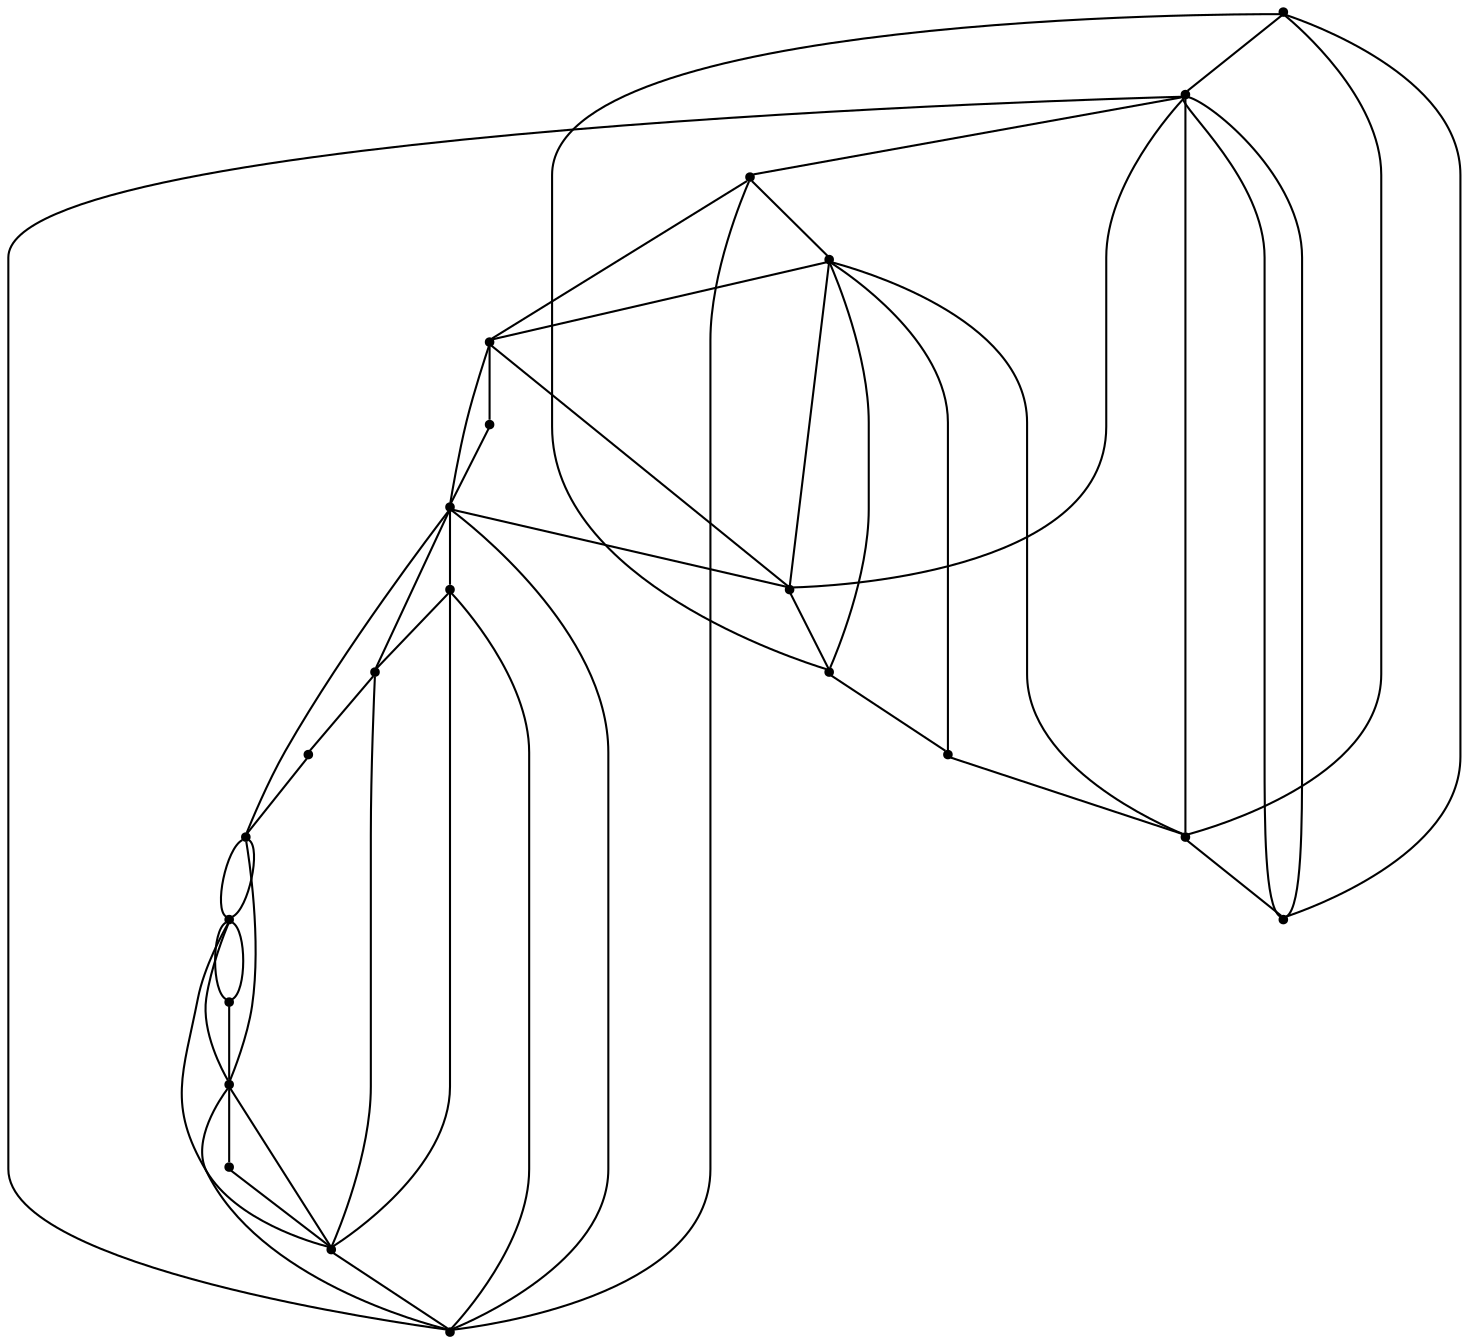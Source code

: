 graph {
  node [shape=point,comment="{\"directed\":false,\"doi\":\"10.1007/978-3-642-36763-2_8\",\"figure\":\"1 (3)\"}"]

  v0 [pos="1179.592100456571,689.6613781653883"]
  v1 [pos="1166.9078930056298,672.2252313836268"]
  v2 [pos="1142.68219978232,651.6424617203811"]
  v3 [pos="1050.4698315830003,713.1568914974816"]
  v4 [pos="1034.0747133409595,711.165166457189"]
  v5 [pos="1267.693107418259,773.5168049655485"]
  v6 [pos="1266.4338580954507,653.6012478177305"]
  v7 [pos="1126.73315050765,629.7015647533053"]
  v8 [pos="1239.923103259941,746.1160556451871"]
  v9 [pos="1226.938780658652,696.5373507104663"]
  v10 [pos="1213.8126079984906,728.3093139609664"]
  v11 [pos="1178.7540430555996,737.0397871469705"]
  v12 [pos="1173.9630485688654,778.0050220906983"]
  v13 [pos="1163.647250376288,765.9739142089072"]
  v14 [pos="1133.4463898491408,795.7410531483688"]
  v15 [pos="1023.6213279080541,750.0546121085562"]
  v16 [pos="1090.7447821288492,750.4753149010527"]
  v17 [pos="1112.6105281067269,716.9909081496561"]
  v18 [pos="1088.2293056307085,669.1329132459141"]
  v19 [pos="1060.76059366965,742.7450918550078"]
  v20 [pos="1055.5485026973151,686.0232146874716"]
  v21 [pos="1024.8805136067049,667.8743658352292"]

  v0 -- v2 [id="-1",pos="1179.592100456571,689.6613781653883 1173.4669073896384,687.6859954191815 1167.842022884241,685.6398384577315 1163.3429042194746,682.7269040228049 1158.8439128030227,679.8180392642266 1155.4705599788872,676.0341305020895 1152.4017123719586,670.8207479226427 1149.337063959417,665.6074289318886 1146.5724670730658,658.9646361238248 1142.68219978232,651.6424617203811"]
  v15 -- v3 [id="-2",pos="1023.6213279080541,750.0546121085562 1033.1531810455092,714.5362574247541 1033.1531810455092,714.5362574247541 1033.1531810455092,714.5362574247541 1038.0608940489515,713.7693777878877 1038.0608940489515,713.7693777878877 1038.0608940489515,713.7693777878877 1038.6779847513524,714.2277250866052 1039.9038950156948,715.1487437151602 1041.588408206412,715.2530291715832 1043.2771205915158,715.3529905968862 1045.4244995271513,714.6402885264054 1050.4698315830003,713.1568914974816"]
  v21 -- v7 [id="-3",pos="1024.8805136067049,667.8743658352292 1126.73315050765,629.7015647533053 1126.73315050765,629.7015647533053 1126.73315050765,629.7015647533053"]
  v4 -- v21 [id="-9",pos="1034.0747133409595,711.165166457189 1024.8805136067049,667.8743658352292 1024.8805136067049,667.8743658352292 1024.8805136067049,667.8743658352292"]
  v15 -- v21 [id="-10",pos="1023.6213279080541,750.0546121085562 1024.8805136067049,667.8743658352292 1024.8805136067049,667.8743658352292 1024.8805136067049,667.8743658352292"]
  v15 -- v3 [id="-11",pos="1023.6213279080541,750.0546121085562 1050.4698315830003,713.1568914974816 1050.4698315830003,713.1568914974816 1050.4698315830003,713.1568914974816"]
  v21 -- v3 [id="-14",pos="1024.8805136067049,667.8743658352292 1050.4698315830003,713.1568914974816 1050.4698315830003,713.1568914974816 1050.4698315830003,713.1568914974816"]
  v3 -- v18 [id="-17",pos="1050.4698315830003,713.1568914974816 1088.2293056307085,669.1329132459141 1088.2293056307085,669.1329132459141 1088.2293056307085,669.1329132459141"]
  v18 -- v7 [id="-20",pos="1088.2293056307085,669.1329132459141 1126.73315050765,629.7015647533053 1126.73315050765,629.7015647533053 1126.73315050765,629.7015647533053"]
  v16 -- v18 [id="-22",pos="1090.7447821288492,750.4753149010527 1088.2293056307085,669.1329132459141 1088.2293056307085,669.1329132459141 1088.2293056307085,669.1329132459141"]
  v5 -- v6 [id="-25",pos="1267.693107418259,773.5168049655485 1266.4338580954507,653.6012478177305 1266.4338580954507,653.6012478177305 1266.4338580954507,653.6012478177305"]
  v6 -- v7 [id="-26",pos="1266.4338580954507,653.6012478177305 1126.73315050765,629.7015647533053 1126.73315050765,629.7015647533053 1126.73315050765,629.7015647533053"]
  v17 -- v16 [id="-30",pos="1112.6105281067269,716.9909081496561 1090.7447821288492,750.4753149010527 1090.7447821288492,750.4753149010527 1090.7447821288492,750.4753149010527"]
  v14 -- v17 [id="-31",pos="1133.4463898491408,795.7410531483688 1112.6105281067269,716.9909081496561 1112.6105281067269,716.9909081496561 1112.6105281067269,716.9909081496561"]
  v14 -- v13 [id="-32",pos="1133.4463898491408,795.7410531483688 1163.647250376288,765.9739142089072 1163.647250376288,765.9739142089072 1163.647250376288,765.9739142089072"]
  v14 -- v16 [id="-33",pos="1133.4463898491408,795.7410531483688 1090.7447821288492,750.4753149010527 1090.7447821288492,750.4753149010527 1090.7447821288492,750.4753149010527"]
  v14 -- v15 [id="-34",pos="1133.4463898491408,795.7410531483688 1023.6213279080541,750.0546121085562 1023.6213279080541,750.0546121085562 1023.6213279080541,750.0546121085562"]
  v14 -- v7 [id="-35",pos="1133.4463898491408,795.7410531483688 1126.73315050765,629.7015647533053 1126.73315050765,629.7015647533053 1126.73315050765,629.7015647533053"]
  v14 -- v5 [id="-36",pos="1133.4463898491408,795.7410531483688 1267.693107418259,773.5168049655485 1267.693107418259,773.5168049655485 1267.693107418259,773.5168049655485"]
  v2 -- v7 [id="-38",pos="1142.68219978232,651.6424617203811 1126.73315050765,629.7015647533053 1126.73315050765,629.7015647533053 1126.73315050765,629.7015647533053"]
  v8 -- v5 [id="-41",pos="1239.923103259941,746.1160556451871 1267.693107418259,773.5168049655485 1267.693107418259,773.5168049655485 1267.693107418259,773.5168049655485"]
  v2 -- v6 [id="-42",pos="1142.68219978232,651.6424617203811 1266.4338580954507,653.6012478177305 1266.4338580954507,653.6012478177305 1266.4338580954507,653.6012478177305"]
  v21 -- v18 [id="-44",pos="1024.8805136067049,667.8743658352292 1088.2293056307085,669.1329132459141 1088.2293056307085,669.1329132459141 1088.2293056307085,669.1329132459141"]
  v9 -- v2 [id="-46",pos="1226.938780658652,696.5373507104663 1142.68219978232,651.6424617203811 1142.68219978232,651.6424617203811 1142.68219978232,651.6424617203811"]
  v9 -- v0 [id="-48",pos="1226.938780658652,696.5373507104663 1179.592100456571,689.6613781653883 1179.592100456571,689.6613781653883 1179.592100456571,689.6613781653883"]
  v10 -- v9 [id="-50",pos="1213.8126079984906,728.3093139609664 1226.938780658652,696.5373507104663 1226.938780658652,696.5373507104663 1226.938780658652,696.5373507104663"]
  v13 -- v5 [id="-52",pos="1163.647250376288,765.9739142089072 1267.693107418259,773.5168049655485 1267.693107418259,773.5168049655485 1267.693107418259,773.5168049655485"]
  v13 -- v2 [id="-53",pos="1163.647250376288,765.9739142089072 1142.68219978232,651.6424617203811 1142.68219978232,651.6424617203811 1142.68219978232,651.6424617203811"]
  v13 -- v11 [id="-54",pos="1163.647250376288,765.9739142089072 1178.7540430555996,737.0397871469705 1178.7540430555996,737.0397871469705 1178.7540430555996,737.0397871469705"]
  v11 -- v10 [id="-55",pos="1178.7540430555996,737.0397871469705 1213.8126079984906,728.3093139609664 1213.8126079984906,728.3093139609664 1213.8126079984906,728.3093139609664"]
  v11 -- v0 [id="-59",pos="1178.7540430555996,737.0397871469705 1179.592100456571,689.6613781653883 1179.592100456571,689.6613781653883 1179.592100456571,689.6613781653883"]
  v21 -- v20 [id="-5",pos="1024.8805136067049,667.8743658352292 1055.5485026973151,686.0232146874716 1055.5485026973151,686.0232146874716 1055.5485026973151,686.0232146874716"]
  v1 -- v2 [id="-8",pos="1166.9078930056298,672.2252313836268 1163.2427597957628,668.5746045218937 1161.8084167918528,666.1200809743776 1158.8437855547081,663.3112412297953 1155.8791543175632,660.4980774540929 1151.3800356527968,657.3311061908678 1149.132575917607,655.7474933818694 1146.881044236345,654.1638805728709 1146.881044236345,654.1638805728709 1146.881044236345,654.1638805728709 1146.2680891041737,654.776366863277 1147.5440079562147,657.2809983008304 1147.5440079562147,657.2809983008304 1146.2680891041737,654.776366863277 1146.2680891041737,654.776366863277 1146.2680891041737,654.776366863277 1156.8715639243317,651.2966664081689 1156.8715639243317,651.2966664081689 1156.8715639243317,651.2966664081689 1155.9208917648027,656.2016438268528 1155.9208917648027,656.2016438268528 1155.9208917648027,656.2016438268528 1142.68219978232,651.6424617203811 1142.68219978232,651.6424617203811 1142.68219978232,651.6424617203811"]
  v4 -- v3 [id="-18",pos="1034.0747133409595,711.165166457189 1036.9392637785502,710.0395194147504 1038.2651912182896,708.9145082592412 1039.340948471222,708.5060144957894 1040.4125701539251,708.0977750871092 1041.2298224554343,708.4019833941381 1042.3056433325244,708.9643617945069 1043.3814005854567,709.5269945496473 1044.7073280251961,710.3439820765511 1045.374490939453,710.7565455163513 1046.0374546593225,711.1647849250313 1046.0374546593225,711.1647849250313 1046.0374546593225,711.1647849250313 1041.9553287220058,719.8080144243207 1041.9553287220058,719.8080144243207 1041.9553287220058,719.8080144243207 1037.4479389167802,713.306960812822 1037.4479389167802,713.306960812822 1037.4479389167802,713.306960812822 1040.9546479747783,705.1054819633925 1040.9546479747783,705.1054819633925 1040.9546479747783,705.1054819633925 1050.4698315830003,713.1568914974816 1050.4698315830003,713.1568914974816 1050.4698315830003,713.1568914974816"]
  v19 -- v15 [id="-19",pos="1060.76059366965,742.7450918550078 1023.6213279080541,750.0546121085562 1023.6213279080541,750.0546121085562 1023.6213279080541,750.0546121085562"]
  v16 -- v19 [id="-21",pos="1090.7447821288492,750.4753149010527 1060.76059366965,742.7450918550078 1060.76059366965,742.7450918550078 1060.76059366965,742.7450918550078"]
  v20 -- v18 [id="-23",pos="1055.5485026973151,686.0232146874716 1088.2293056307085,669.1329132459141 1088.2293056307085,669.1329132459141 1088.2293056307085,669.1329132459141"]
  v6 -- v8 [id="-27",pos="1266.4338580954507,653.6012478177305 1263.5443351760896,666.2449691673135 1263.5443351760896,666.2449691673135 1263.5443351760896,666.2449691673135 1262.3184249117471,677.1300816249247 1259.862405188675,698.9003065401475 1257.8193062469807,712.9025367257184 1255.7720081108992,726.905021266061 1254.1375035078806,733.1351870456318 1251.9358531660025,737.1232155121089 1249.7385292668257,741.1071743022378 1246.9781315748617,742.8449261029249 1245.597996353037,743.7160911962142 1239.923103259941,746.1160556451871 1239.923103259941,746.1160556451871 1239.923103259941,746.1160556451871"]
  v17 -- v7 [id="-28",pos="1112.6105281067269,716.9909081496561 1126.73315050765,629.7015647533053 1126.73315050765,629.7015647533053 1126.73315050765,629.7015647533053"]
  v5 -- v12 [id="-39",pos="1267.693107418259,773.5168049655485 1173.9630485688654,778.0050220906983 1173.9630485688654,778.0050220906983 1173.9630485688654,778.0050220906983"]
  v8 -- v9 [id="-43",pos="1239.923103259941,746.1160556451871 1226.938780658652,696.5373507104663 1226.938780658652,696.5373507104663 1226.938780658652,696.5373507104663"]
  v9 -- v1 [id="-47",pos="1226.938780658652,696.5373507104663 1166.9078930056298,672.2252313836268 1166.9078930056298,672.2252313836268 1166.9078930056298,672.2252313836268"]
  v10 -- v8 [id="-49",pos="1213.8126079984906,728.3093139609664 1219.7752413433248,729.0469427990799 1219.7752413433248,729.0469427990799 1219.7752413433248,729.0469427990799 1221.41394514073,729.1512282555029 1224.687153541154,729.3552207824571 1227.7518019536956,731.6556053382845 1230.8206495606244,733.955989894112 1233.6852636223723,738.3484424476928 1235.1154074318954,740.5445415470973 1236.5498776841202,742.7449646776219 1236.5498776841202,742.7449646776219 1236.5498776841202,742.7449646776219 1236.5498776841202,746.1164371773447 1234.0438493733498,745.1453106587524 1234.0438493733498,745.1453106587524 1239.923103259941,746.1160556451871 1239.923103259941,746.1160556451871 1239.923103259941,746.1160556451871"]
  v13 -- v8 [id="-57",pos="1163.647250376288,765.9739142089072 1174.4258506896265,764.1026261530444 1174.4258506896265,764.1026261530444 1174.4258506896265,764.1026261530444 1181.326654047065,763.6984564207125 1195.1324599563288,762.8773992174605 1206.27801259734,760.681300118056 1217.423565238351,758.4849466638798 1225.9129365571819,754.9054119608545 1230.1576858407545,753.1175522701301 1239.923103259941,746.1160556451871 1239.923103259941,746.1160556451871 1239.923103259941,746.1160556451871"]
  v1 -- v0 [id="-58",pos="1166.9078930056298,672.2252313836268 1179.592100456571,689.6613781653883 1179.592100456571,689.6613781653883 1179.592100456571,689.6613781653883"]
  v12 -- v14 [id="-60",pos="1173.9630485688654,778.0050220906983 1133.4463898491408,795.7410531483688 1133.4463898491408,795.7410531483688 1133.4463898491408,795.7410531483688"]
  v2 -- v1 [id="-106",pos="1142.68219978232,651.6424617203811 1148.8241260026425,659.7856297383838 1151.3800356527968,664.7946382587189 1166.9078930056298,672.2252313836268"]
  v3 -- v4 [id="-110",pos="1050.4698315830003,713.1568914974816 1034.0747133409595,711.165166457189 1034.0747133409595,711.165166457189 1034.0747133409595,711.165166457189"]
  v18 -- v17 [id="-114",pos="1088.2293056307085,669.1329132459141 1112.6105281067269,716.9909081496561 1112.6105281067269,716.9909081496561 1112.6105281067269,716.9909081496561"]
  v11 -- v8 [id="-166",pos="1178.7540430555996,737.0397871469705 1239.923103259941,746.1160556451871 1239.923103259941,746.1160556451871 1239.923103259941,746.1160556451871"]
}